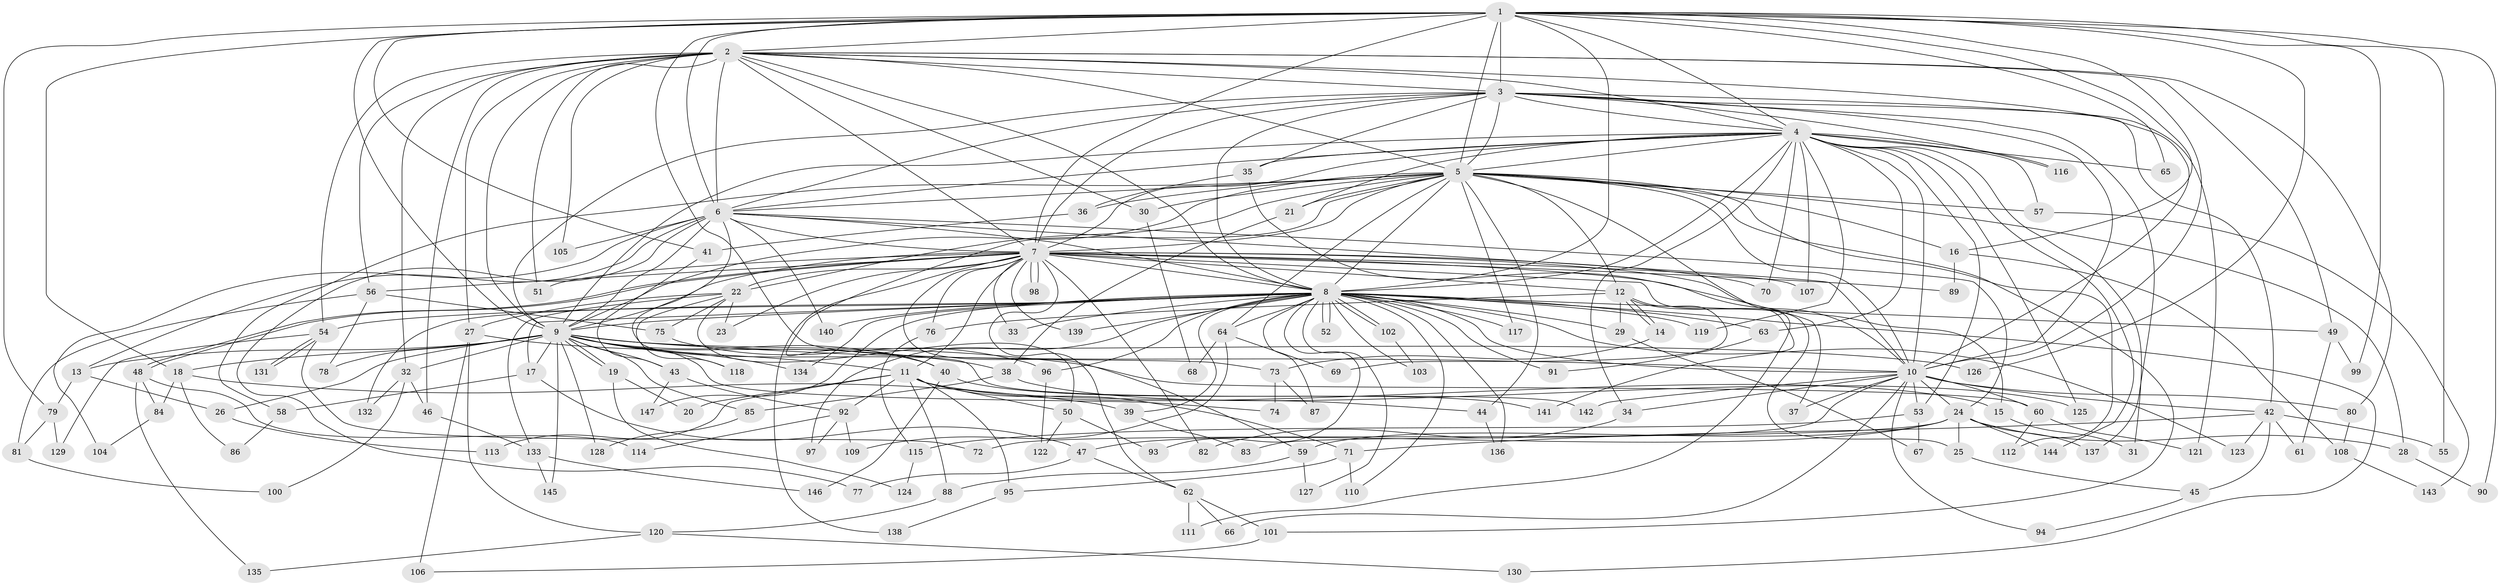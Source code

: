 // coarse degree distribution, {16: 0.011363636363636364, 17: 0.011363636363636364, 11: 0.022727272727272728, 36: 0.022727272727272728, 13: 0.011363636363636364, 29: 0.011363636363636364, 18: 0.011363636363636364, 9: 0.022727272727272728, 4: 0.10227272727272728, 5: 0.10227272727272728, 3: 0.20454545454545456, 7: 0.022727272727272728, 2: 0.38636363636363635, 6: 0.03409090909090909, 1: 0.022727272727272728}
// Generated by graph-tools (version 1.1) at 2025/17/03/04/25 18:17:45]
// undirected, 147 vertices, 319 edges
graph export_dot {
graph [start="1"]
  node [color=gray90,style=filled];
  1;
  2;
  3;
  4;
  5;
  6;
  7;
  8;
  9;
  10;
  11;
  12;
  13;
  14;
  15;
  16;
  17;
  18;
  19;
  20;
  21;
  22;
  23;
  24;
  25;
  26;
  27;
  28;
  29;
  30;
  31;
  32;
  33;
  34;
  35;
  36;
  37;
  38;
  39;
  40;
  41;
  42;
  43;
  44;
  45;
  46;
  47;
  48;
  49;
  50;
  51;
  52;
  53;
  54;
  55;
  56;
  57;
  58;
  59;
  60;
  61;
  62;
  63;
  64;
  65;
  66;
  67;
  68;
  69;
  70;
  71;
  72;
  73;
  74;
  75;
  76;
  77;
  78;
  79;
  80;
  81;
  82;
  83;
  84;
  85;
  86;
  87;
  88;
  89;
  90;
  91;
  92;
  93;
  94;
  95;
  96;
  97;
  98;
  99;
  100;
  101;
  102;
  103;
  104;
  105;
  106;
  107;
  108;
  109;
  110;
  111;
  112;
  113;
  114;
  115;
  116;
  117;
  118;
  119;
  120;
  121;
  122;
  123;
  124;
  125;
  126;
  127;
  128;
  129;
  130;
  131;
  132;
  133;
  134;
  135;
  136;
  137;
  138;
  139;
  140;
  141;
  142;
  143;
  144;
  145;
  146;
  147;
  1 -- 2;
  1 -- 3;
  1 -- 4;
  1 -- 5;
  1 -- 6;
  1 -- 7;
  1 -- 8;
  1 -- 9;
  1 -- 10;
  1 -- 16;
  1 -- 18;
  1 -- 41;
  1 -- 55;
  1 -- 65;
  1 -- 73;
  1 -- 79;
  1 -- 90;
  1 -- 99;
  1 -- 126;
  2 -- 3;
  2 -- 4;
  2 -- 5;
  2 -- 6;
  2 -- 7;
  2 -- 8;
  2 -- 9;
  2 -- 10;
  2 -- 27;
  2 -- 30;
  2 -- 32;
  2 -- 46;
  2 -- 49;
  2 -- 51;
  2 -- 54;
  2 -- 56;
  2 -- 80;
  2 -- 105;
  3 -- 4;
  3 -- 5;
  3 -- 6;
  3 -- 7;
  3 -- 8;
  3 -- 9;
  3 -- 10;
  3 -- 35;
  3 -- 42;
  3 -- 116;
  3 -- 121;
  3 -- 137;
  4 -- 5;
  4 -- 6;
  4 -- 7;
  4 -- 8;
  4 -- 9;
  4 -- 10;
  4 -- 21;
  4 -- 31;
  4 -- 34;
  4 -- 35;
  4 -- 53;
  4 -- 57;
  4 -- 63;
  4 -- 65;
  4 -- 70;
  4 -- 107;
  4 -- 116;
  4 -- 119;
  4 -- 125;
  4 -- 144;
  5 -- 6;
  5 -- 7;
  5 -- 8;
  5 -- 9;
  5 -- 10;
  5 -- 12;
  5 -- 16;
  5 -- 21;
  5 -- 22;
  5 -- 28;
  5 -- 30;
  5 -- 36;
  5 -- 40;
  5 -- 44;
  5 -- 57;
  5 -- 58;
  5 -- 64;
  5 -- 101;
  5 -- 112;
  5 -- 117;
  5 -- 141;
  6 -- 7;
  6 -- 8;
  6 -- 9;
  6 -- 10;
  6 -- 13;
  6 -- 24;
  6 -- 77;
  6 -- 104;
  6 -- 105;
  6 -- 140;
  6 -- 142;
  7 -- 8;
  7 -- 9;
  7 -- 10;
  7 -- 11;
  7 -- 12;
  7 -- 15;
  7 -- 22;
  7 -- 23;
  7 -- 25;
  7 -- 33;
  7 -- 48;
  7 -- 48;
  7 -- 51;
  7 -- 56;
  7 -- 59;
  7 -- 62;
  7 -- 70;
  7 -- 76;
  7 -- 82;
  7 -- 89;
  7 -- 98;
  7 -- 98;
  7 -- 107;
  7 -- 138;
  7 -- 139;
  8 -- 9;
  8 -- 10;
  8 -- 17;
  8 -- 29;
  8 -- 33;
  8 -- 39;
  8 -- 49;
  8 -- 52;
  8 -- 52;
  8 -- 54;
  8 -- 63;
  8 -- 64;
  8 -- 87;
  8 -- 91;
  8 -- 93;
  8 -- 96;
  8 -- 97;
  8 -- 102;
  8 -- 102;
  8 -- 103;
  8 -- 110;
  8 -- 117;
  8 -- 119;
  8 -- 123;
  8 -- 127;
  8 -- 130;
  8 -- 132;
  8 -- 134;
  8 -- 136;
  8 -- 139;
  8 -- 140;
  8 -- 147;
  9 -- 10;
  9 -- 11;
  9 -- 13;
  9 -- 17;
  9 -- 18;
  9 -- 19;
  9 -- 19;
  9 -- 26;
  9 -- 32;
  9 -- 40;
  9 -- 43;
  9 -- 60;
  9 -- 74;
  9 -- 78;
  9 -- 85;
  9 -- 118;
  9 -- 126;
  9 -- 128;
  9 -- 134;
  9 -- 145;
  10 -- 24;
  10 -- 34;
  10 -- 37;
  10 -- 42;
  10 -- 53;
  10 -- 60;
  10 -- 66;
  10 -- 80;
  10 -- 83;
  10 -- 94;
  10 -- 142;
  11 -- 15;
  11 -- 20;
  11 -- 44;
  11 -- 50;
  11 -- 71;
  11 -- 88;
  11 -- 92;
  11 -- 95;
  11 -- 113;
  12 -- 14;
  12 -- 14;
  12 -- 29;
  12 -- 69;
  12 -- 76;
  12 -- 111;
  13 -- 26;
  13 -- 79;
  14 -- 73;
  15 -- 31;
  16 -- 89;
  16 -- 108;
  17 -- 47;
  17 -- 58;
  18 -- 39;
  18 -- 84;
  18 -- 86;
  19 -- 20;
  19 -- 124;
  21 -- 38;
  22 -- 23;
  22 -- 27;
  22 -- 50;
  22 -- 75;
  22 -- 118;
  22 -- 133;
  24 -- 25;
  24 -- 28;
  24 -- 47;
  24 -- 59;
  24 -- 72;
  24 -- 137;
  24 -- 144;
  25 -- 45;
  26 -- 113;
  27 -- 38;
  27 -- 106;
  27 -- 120;
  28 -- 90;
  29 -- 67;
  30 -- 68;
  32 -- 46;
  32 -- 100;
  32 -- 132;
  34 -- 82;
  35 -- 36;
  35 -- 37;
  36 -- 41;
  38 -- 85;
  38 -- 125;
  39 -- 83;
  40 -- 141;
  40 -- 146;
  41 -- 43;
  42 -- 45;
  42 -- 55;
  42 -- 61;
  42 -- 71;
  42 -- 123;
  43 -- 92;
  43 -- 147;
  44 -- 136;
  45 -- 94;
  46 -- 133;
  47 -- 62;
  47 -- 77;
  48 -- 84;
  48 -- 114;
  48 -- 135;
  49 -- 61;
  49 -- 99;
  50 -- 93;
  50 -- 122;
  53 -- 67;
  53 -- 115;
  54 -- 72;
  54 -- 129;
  54 -- 131;
  54 -- 131;
  56 -- 75;
  56 -- 78;
  56 -- 81;
  57 -- 143;
  58 -- 86;
  59 -- 88;
  59 -- 127;
  60 -- 112;
  60 -- 121;
  62 -- 66;
  62 -- 101;
  62 -- 111;
  63 -- 91;
  64 -- 68;
  64 -- 69;
  64 -- 109;
  71 -- 95;
  71 -- 110;
  73 -- 74;
  73 -- 87;
  75 -- 96;
  76 -- 115;
  79 -- 81;
  79 -- 129;
  80 -- 108;
  81 -- 100;
  84 -- 104;
  85 -- 128;
  88 -- 120;
  92 -- 97;
  92 -- 109;
  92 -- 114;
  95 -- 138;
  96 -- 122;
  101 -- 106;
  102 -- 103;
  108 -- 143;
  115 -- 124;
  120 -- 130;
  120 -- 135;
  133 -- 145;
  133 -- 146;
}

